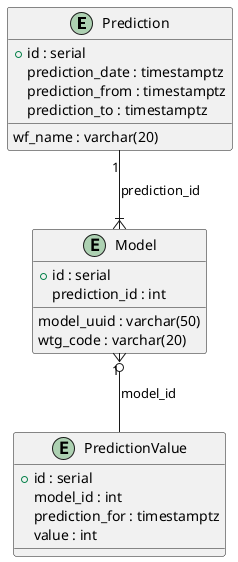@startuml

entity "Prediction" as Prediction {
  + id : serial
  wf_name : varchar(20)
  prediction_date : timestamptz
  prediction_from : timestamptz
  prediction_to : timestamptz
}

entity "Model" as Model {
  + id : serial
  prediction_id : int
  model_uuid : varchar(50)
  wtg_code : varchar(20)
}

entity "PredictionValue" as PredictionValue {
  + id : serial
  model_id : int
  prediction_for : timestamptz
  value : int
}

Prediction --|{ Model : "1" prediction_id
Model }o-- PredictionValue : "1" model_id

@enduml